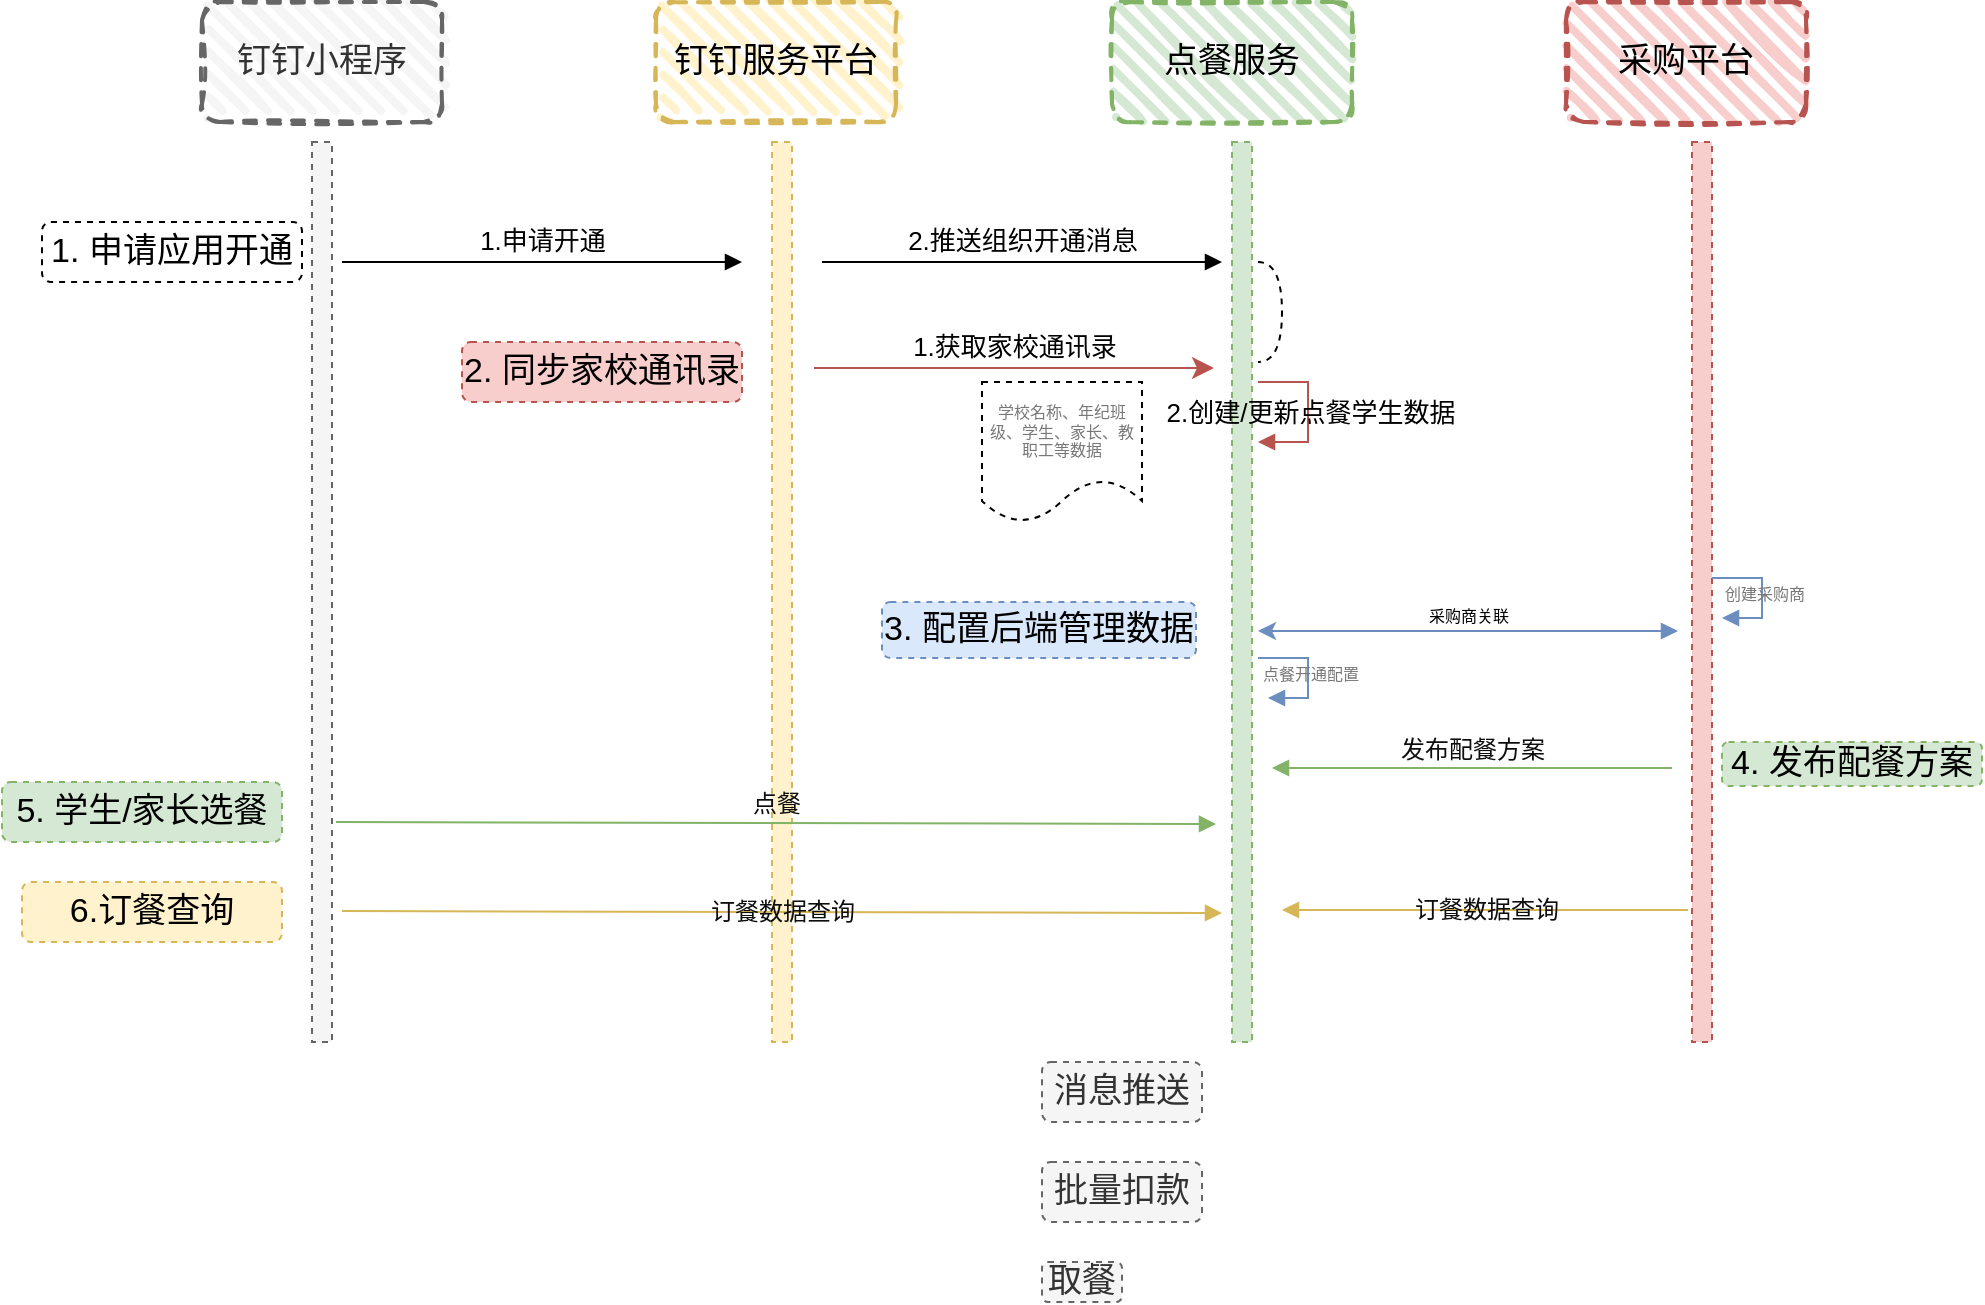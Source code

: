 <mxfile version="14.4.3" type="github">
  <diagram id="9gijPCrK2XbbSChvlzGk" name="第 1 页">
    <mxGraphModel dx="1195" dy="777" grid="1" gridSize="10" guides="1" tooltips="1" connect="1" arrows="1" fold="1" page="1" pageScale="1" pageWidth="1100" pageHeight="850" background="#FFFFFF" math="0" shadow="0">
      <root>
        <mxCell id="0" />
        <mxCell id="1" parent="0" />
        <mxCell id="6Y1af41Ok9K7a-6xRhIQ-75" value="4. 发布配餐方案" style="rounded=1;whiteSpace=wrap;html=1;dashed=1;labelBackgroundColor=none;fontSize=17;fillColor=#d5e8d4;strokeColor=#82b366;align=center;" vertex="1" parent="1">
          <mxGeometry x="920" y="470" width="130" height="22" as="geometry" />
        </mxCell>
        <mxCell id="6Y1af41Ok9K7a-6xRhIQ-52" value="1. 申请应用开通" style="rounded=1;whiteSpace=wrap;html=1;dashed=1;labelBackgroundColor=none;fontSize=17;align=center;" vertex="1" parent="1">
          <mxGeometry x="80" y="210" width="130" height="30" as="geometry" />
        </mxCell>
        <mxCell id="6Y1af41Ok9K7a-6xRhIQ-60" value="2.&amp;nbsp;同步家校通讯录" style="rounded=1;whiteSpace=wrap;html=1;dashed=1;labelBackgroundColor=none;fontSize=17;fillColor=#f8cecc;strokeColor=#B85450;align=center;" vertex="1" parent="1">
          <mxGeometry x="290" y="270" width="140" height="30" as="geometry" />
        </mxCell>
        <mxCell id="6Y1af41Ok9K7a-6xRhIQ-68" value="3. 配置后端管理数据" style="rounded=1;whiteSpace=wrap;html=1;dashed=1;labelBackgroundColor=none;fontSize=17;fillColor=#dae8fc;strokeColor=#6C8EBF;align=center;" vertex="1" parent="1">
          <mxGeometry x="500" y="400" width="157" height="28" as="geometry" />
        </mxCell>
        <mxCell id="6Y1af41Ok9K7a-6xRhIQ-37" value="" style="html=1;points=[];perimeter=orthogonalPerimeter;dashed=1;fillColor=#f5f5f5;strokeColor=#666666;fontColor=#333333;align=center;labelBackgroundColor=none;" vertex="1" parent="1">
          <mxGeometry x="215" y="170" width="10" height="450" as="geometry" />
        </mxCell>
        <mxCell id="6Y1af41Ok9K7a-6xRhIQ-40" value="钉钉小程序" style="rounded=1;whiteSpace=wrap;html=1;strokeWidth=2;fillWeight=4;hachureGap=8;hachureAngle=45;fillColor=#f5f5f5;sketch=1;dashed=1;labelBackgroundColor=none;fontSize=17;strokeColor=#666666;fontColor=#333333;" vertex="1" parent="1">
          <mxGeometry x="160" y="100" width="120" height="60" as="geometry" />
        </mxCell>
        <mxCell id="6Y1af41Ok9K7a-6xRhIQ-41" value="钉钉服务平台" style="rounded=1;whiteSpace=wrap;html=1;strokeWidth=2;fillWeight=4;hachureGap=8;hachureAngle=45;fillColor=#fff2cc;sketch=1;dashed=1;labelBackgroundColor=none;fontSize=17;strokeColor=#d6b656;" vertex="1" parent="1">
          <mxGeometry x="387" y="100" width="120" height="60" as="geometry" />
        </mxCell>
        <mxCell id="6Y1af41Ok9K7a-6xRhIQ-45" value="点餐服务" style="rounded=1;whiteSpace=wrap;html=1;strokeWidth=2;fillWeight=4;hachureGap=8;hachureAngle=45;fillColor=#d5e8d4;sketch=1;dashed=1;labelBackgroundColor=none;fontSize=17;strokeColor=#82b366;" vertex="1" parent="1">
          <mxGeometry x="615" y="100" width="120" height="60" as="geometry" />
        </mxCell>
        <mxCell id="6Y1af41Ok9K7a-6xRhIQ-46" value="采购平台" style="rounded=1;whiteSpace=wrap;html=1;strokeWidth=2;fillWeight=4;hachureGap=8;hachureAngle=45;fillColor=#f8cecc;sketch=1;dashed=1;labelBackgroundColor=none;fontSize=17;strokeColor=#b85450;" vertex="1" parent="1">
          <mxGeometry x="842" y="100" width="120" height="60" as="geometry" />
        </mxCell>
        <mxCell id="6Y1af41Ok9K7a-6xRhIQ-47" value="" style="html=1;points=[];perimeter=orthogonalPerimeter;dashed=1;fillColor=#fff2cc;strokeColor=#d6b656;align=center;labelBackgroundColor=none;" vertex="1" parent="1">
          <mxGeometry x="445" y="170" width="10" height="450" as="geometry" />
        </mxCell>
        <mxCell id="6Y1af41Ok9K7a-6xRhIQ-48" value="" style="html=1;points=[];perimeter=orthogonalPerimeter;dashed=1;fillColor=#d5e8d4;strokeColor=#82b366;align=center;labelBackgroundColor=none;" vertex="1" parent="1">
          <mxGeometry x="675" y="170" width="10" height="450" as="geometry" />
        </mxCell>
        <mxCell id="6Y1af41Ok9K7a-6xRhIQ-49" value="" style="html=1;points=[];perimeter=orthogonalPerimeter;dashed=1;fillColor=#f8cecc;strokeColor=#b85450;align=center;labelBackgroundColor=none;" vertex="1" parent="1">
          <mxGeometry x="905" y="170" width="10" height="450" as="geometry" />
        </mxCell>
        <mxCell id="6Y1af41Ok9K7a-6xRhIQ-57" value="2.推送组织开通消息" style="html=1;verticalAlign=bottom;startArrow=none;startFill=0;endArrow=block;fontSize=13;align=center;labelBackgroundColor=none;" edge="1" parent="1">
          <mxGeometry width="60" relative="1" as="geometry">
            <mxPoint x="470" y="230" as="sourcePoint" />
            <mxPoint x="670" y="230" as="targetPoint" />
          </mxGeometry>
        </mxCell>
        <mxCell id="6Y1af41Ok9K7a-6xRhIQ-59" value="1.获取家校通讯录" style="html=1;verticalAlign=bottom;startArrow=classic;startFill=1;endArrow=none;startSize=8;fontSize=13;endFill=0;fillColor=#f8cecc;strokeColor=#B85450;align=center;labelBackgroundColor=none;" edge="1" parent="1">
          <mxGeometry width="60" relative="1" as="geometry">
            <mxPoint x="666" y="283" as="sourcePoint" />
            <mxPoint x="466" y="283" as="targetPoint" />
          </mxGeometry>
        </mxCell>
        <mxCell id="6Y1af41Ok9K7a-6xRhIQ-61" value="1.申请开通" style="html=1;verticalAlign=bottom;startArrow=none;startFill=0;endArrow=block;fontSize=13;align=center;labelBackgroundColor=none;" edge="1" parent="1">
          <mxGeometry width="60" relative="1" as="geometry">
            <mxPoint x="230" y="230" as="sourcePoint" />
            <mxPoint x="430" y="230" as="targetPoint" />
          </mxGeometry>
        </mxCell>
        <mxCell id="6Y1af41Ok9K7a-6xRhIQ-62" value="" style="shape=requiredInterface;html=1;verticalLabelPosition=bottom;dashed=1;labelBackgroundColor=none;fontSize=13;align=center;" vertex="1" parent="1">
          <mxGeometry x="688" y="230" width="12" height="50" as="geometry" />
        </mxCell>
        <mxCell id="6Y1af41Ok9K7a-6xRhIQ-65" value="2.创建/更新点餐学生数据" style="edgeStyle=orthogonalEdgeStyle;html=1;align=center;spacingLeft=2;endArrow=block;rounded=0;fontSize=13;fillColor=#f8cecc;strokeColor=#B85450;labelBackgroundColor=none;" edge="1" parent="1">
          <mxGeometry relative="1" as="geometry">
            <mxPoint x="688" y="290" as="sourcePoint" />
            <Array as="points">
              <mxPoint x="713" y="290" />
            </Array>
            <mxPoint x="688" y="320" as="targetPoint" />
          </mxGeometry>
        </mxCell>
        <mxCell id="6Y1af41Ok9K7a-6xRhIQ-67" value="学校名称、年纪班级、学生、家长、教职工等数据" style="shape=document;whiteSpace=wrap;html=1;boundedLbl=1;dashed=1;labelBackgroundColor=none;fontSize=8;fontColor=#787878;align=center;" vertex="1" parent="1">
          <mxGeometry x="550" y="290" width="80" height="70" as="geometry" />
        </mxCell>
        <mxCell id="6Y1af41Ok9K7a-6xRhIQ-69" value="&lt;font color=&quot;#000000&quot;&gt;采购商关联&lt;/font&gt;" style="html=1;verticalAlign=bottom;endArrow=block;fontSize=8;fontColor=#787878;startArrow=classic;startFill=1;fillColor=#dae8fc;strokeColor=#6C8EBF;align=center;labelBackgroundColor=none;" edge="1" parent="1">
          <mxGeometry width="80" relative="1" as="geometry">
            <mxPoint x="688" y="414.5" as="sourcePoint" />
            <mxPoint x="898" y="414.5" as="targetPoint" />
          </mxGeometry>
        </mxCell>
        <mxCell id="6Y1af41Ok9K7a-6xRhIQ-71" value="创建采购商" style="edgeStyle=orthogonalEdgeStyle;html=1;align=center;spacingLeft=2;endArrow=block;rounded=0;entryX=1;entryY=0;strokeColor=#6C8EBF;fontSize=8;fontColor=#787878;labelBackgroundColor=none;" edge="1" parent="1">
          <mxGeometry relative="1" as="geometry">
            <mxPoint x="915" y="388" as="sourcePoint" />
            <Array as="points">
              <mxPoint x="940" y="388" />
            </Array>
            <mxPoint x="920" y="408" as="targetPoint" />
          </mxGeometry>
        </mxCell>
        <mxCell id="6Y1af41Ok9K7a-6xRhIQ-73" value="点餐开通配置" style="edgeStyle=orthogonalEdgeStyle;html=1;align=center;spacingLeft=2;endArrow=block;rounded=0;entryX=1;entryY=0;strokeColor=#6C8EBF;fontSize=8;fontColor=#787878;labelBackgroundColor=none;" edge="1" parent="1">
          <mxGeometry relative="1" as="geometry">
            <mxPoint x="688" y="428" as="sourcePoint" />
            <Array as="points">
              <mxPoint x="713" y="428" />
            </Array>
            <mxPoint x="693" y="448" as="targetPoint" />
          </mxGeometry>
        </mxCell>
        <mxCell id="6Y1af41Ok9K7a-6xRhIQ-78" value="发布配餐方案" style="html=1;verticalAlign=bottom;endArrow=block;strokeColor=#82b366;fontSize=12;fontColor=#0D0D0D;fillColor=#d5e8d4;align=center;labelBackgroundColor=none;" edge="1" parent="1">
          <mxGeometry width="80" relative="1" as="geometry">
            <mxPoint x="895" y="483" as="sourcePoint" />
            <mxPoint x="695" y="483" as="targetPoint" />
          </mxGeometry>
        </mxCell>
        <mxCell id="6Y1af41Ok9K7a-6xRhIQ-79" value="5.&amp;nbsp;学生/家长选餐" style="rounded=1;whiteSpace=wrap;html=1;dashed=1;labelBackgroundColor=none;fontSize=17;fillColor=#d5e8d4;strokeColor=#82b366;align=center;" vertex="1" parent="1">
          <mxGeometry x="60" y="490" width="140" height="30" as="geometry" />
        </mxCell>
        <mxCell id="6Y1af41Ok9K7a-6xRhIQ-81" value="6.订餐查询" style="rounded=1;whiteSpace=wrap;html=1;dashed=1;labelBackgroundColor=none;fontSize=17;fillColor=#fff2cc;strokeColor=#d6b656;align=center;verticalAlign=middle;" vertex="1" parent="1">
          <mxGeometry x="70" y="540" width="130" height="30" as="geometry" />
        </mxCell>
        <mxCell id="6Y1af41Ok9K7a-6xRhIQ-82" value="消息推送" style="rounded=1;whiteSpace=wrap;html=1;dashed=1;labelBackgroundColor=none;fontSize=17;fillColor=#f5f5f5;strokeColor=#666666;align=center;fontColor=#333333;" vertex="1" parent="1">
          <mxGeometry x="580" y="630" width="80" height="30" as="geometry" />
        </mxCell>
        <mxCell id="6Y1af41Ok9K7a-6xRhIQ-83" value="批量扣款" style="rounded=1;whiteSpace=wrap;html=1;dashed=1;labelBackgroundColor=none;fontSize=17;fillColor=#f5f5f5;strokeColor=#666666;align=center;fontColor=#333333;" vertex="1" parent="1">
          <mxGeometry x="580" y="680" width="80" height="30" as="geometry" />
        </mxCell>
        <mxCell id="6Y1af41Ok9K7a-6xRhIQ-84" value="取餐" style="rounded=1;whiteSpace=wrap;html=1;dashed=1;labelBackgroundColor=none;fontSize=17;fillColor=#f5f5f5;strokeColor=#666666;align=center;fontColor=#333333;" vertex="1" parent="1">
          <mxGeometry x="580" y="730" width="40" height="20" as="geometry" />
        </mxCell>
        <mxCell id="6Y1af41Ok9K7a-6xRhIQ-85" value="点餐" style="html=1;verticalAlign=bottom;endArrow=block;fontSize=12;fontColor=#0D0D0D;fillColor=#d5e8d4;strokeColor=#82b366;align=center;labelBackgroundColor=none;" edge="1" parent="1">
          <mxGeometry width="80" relative="1" as="geometry">
            <mxPoint x="227" y="510" as="sourcePoint" />
            <mxPoint x="667" y="511" as="targetPoint" />
          </mxGeometry>
        </mxCell>
        <mxCell id="6Y1af41Ok9K7a-6xRhIQ-87" value="订餐数据查询" style="html=1;verticalAlign=middle;endArrow=block;fontSize=12;fontColor=#0D0D0D;align=center;fillColor=#fff2cc;strokeColor=#d6b656;labelBackgroundColor=none;" edge="1" parent="1">
          <mxGeometry width="80" relative="1" as="geometry">
            <mxPoint x="230" y="554.5" as="sourcePoint" />
            <mxPoint x="670" y="555.5" as="targetPoint" />
          </mxGeometry>
        </mxCell>
        <mxCell id="6Y1af41Ok9K7a-6xRhIQ-89" value="订餐数据查询" style="html=1;verticalAlign=middle;endArrow=block;strokeColor=#d6b656;fontSize=12;fontColor=#0D0D0D;exitX=-0.2;exitY=0.851;exitDx=0;exitDy=0;exitPerimeter=0;align=center;fillColor=#fff2cc;labelBackgroundColor=none;" edge="1" parent="1">
          <mxGeometry width="80" relative="1" as="geometry">
            <mxPoint x="903" y="553.95" as="sourcePoint" />
            <mxPoint x="700" y="554" as="targetPoint" />
          </mxGeometry>
        </mxCell>
      </root>
    </mxGraphModel>
  </diagram>
</mxfile>
